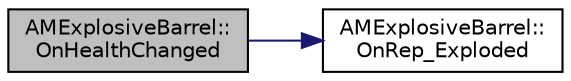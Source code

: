 digraph "AMExplosiveBarrel::OnHealthChanged"
{
 // LATEX_PDF_SIZE
  edge [fontname="Helvetica",fontsize="10",labelfontname="Helvetica",labelfontsize="10"];
  node [fontname="Helvetica",fontsize="10",shape=record];
  rankdir="LR";
  Node1 [label="AMExplosiveBarrel::\lOnHealthChanged",height=0.2,width=0.4,color="black", fillcolor="grey75", style="filled", fontcolor="black",tooltip=" "];
  Node1 -> Node2 [color="midnightblue",fontsize="10",style="solid",fontname="Helvetica"];
  Node2 [label="AMExplosiveBarrel::\lOnRep_Exploded",height=0.2,width=0.4,color="black", fillcolor="white", style="filled",URL="$class_a_m_explosive_barrel.html#a2924d6a41496679a6b754a5a7f2fca15",tooltip=" "];
}
